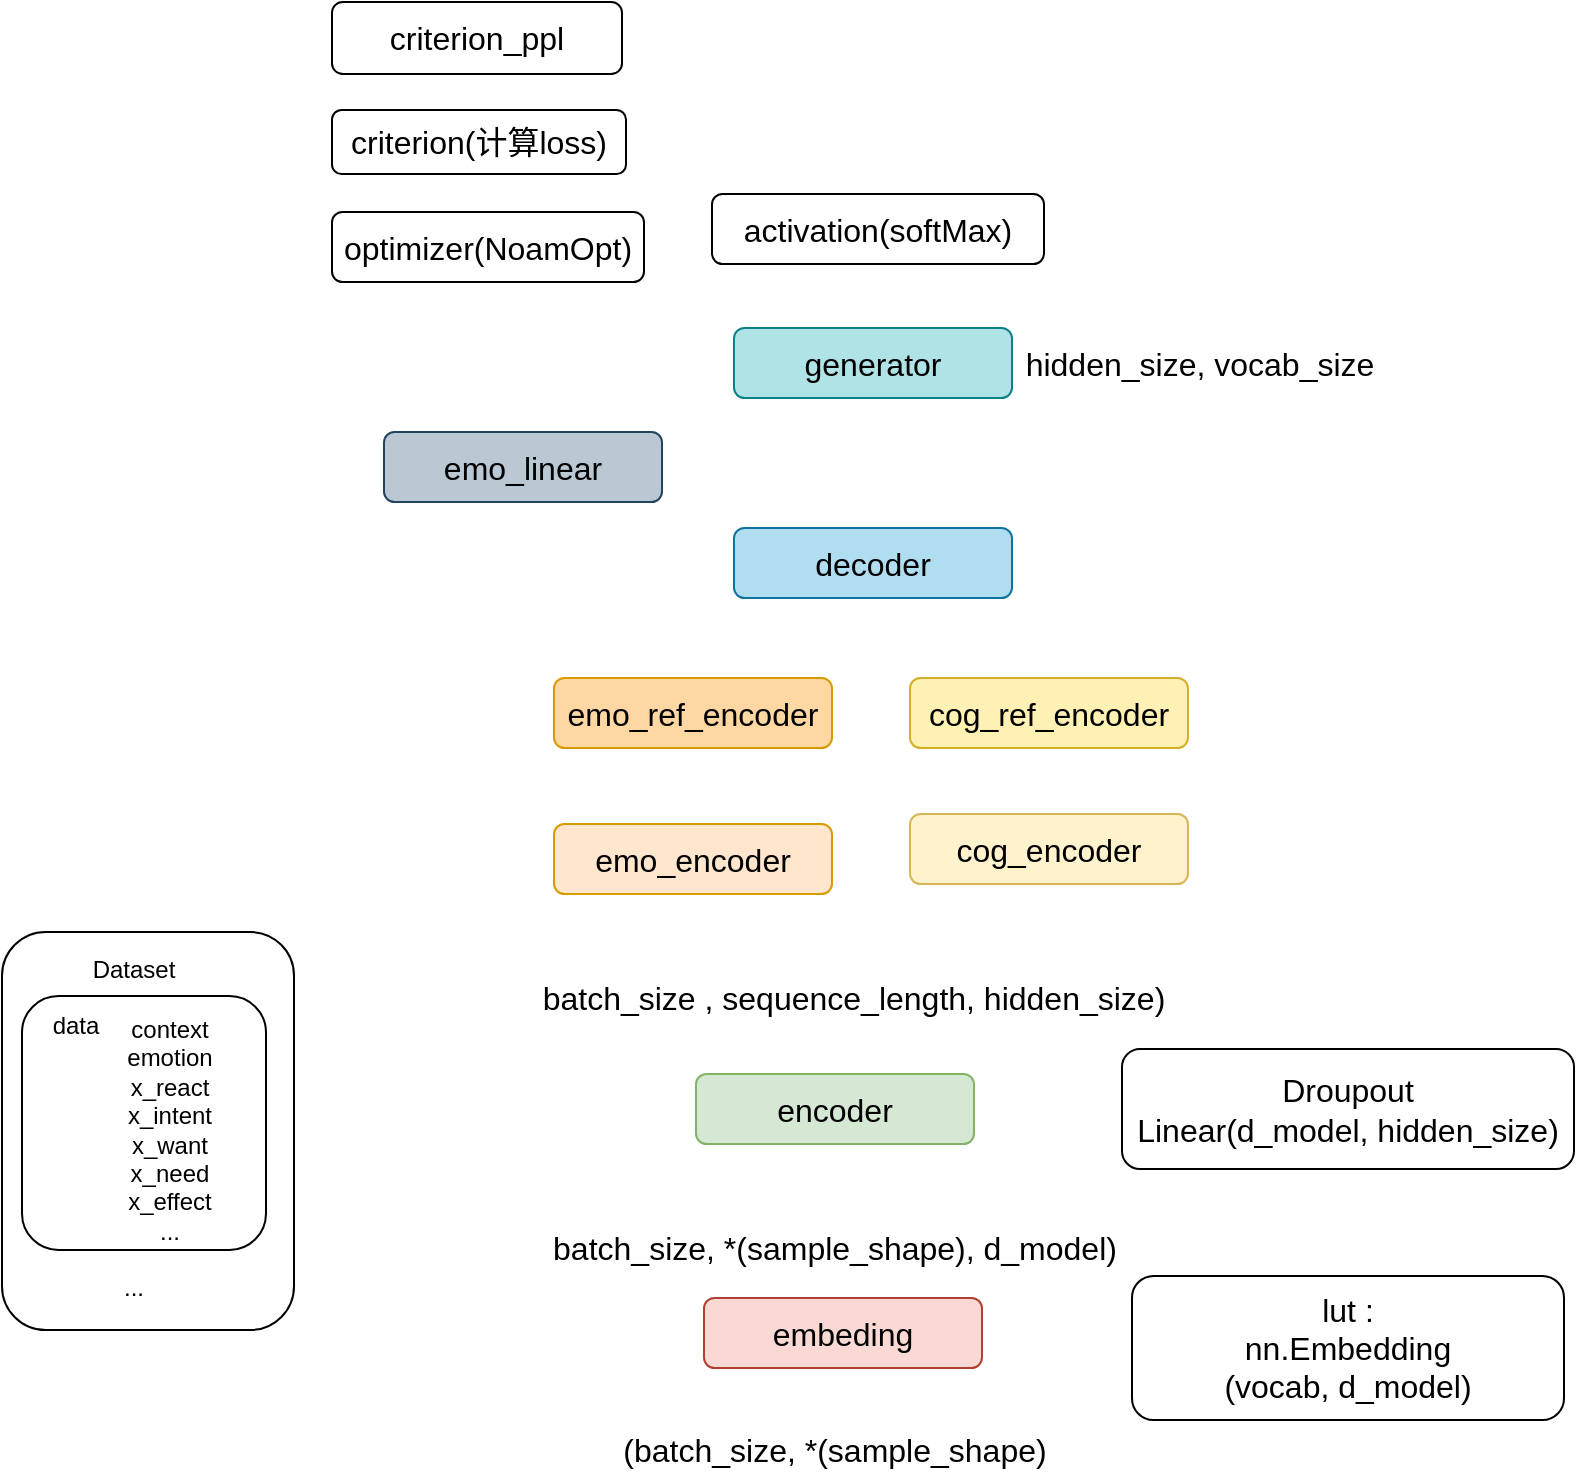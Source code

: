 <mxfile version="24.3.0" type="github">
  <diagram name="第 1 页" id="ihWGKwlDa6VRTUdzQJky">
    <mxGraphModel dx="1826" dy="1322" grid="0" gridSize="10" guides="1" tooltips="1" connect="1" arrows="1" fold="1" page="0" pageScale="1" pageWidth="827" pageHeight="1169" math="0" shadow="0">
      <root>
        <mxCell id="0" />
        <mxCell id="1" parent="0" />
        <mxCell id="0dc50Q2low9ilCVPcxdN-1" value="embeding" style="rounded=1;whiteSpace=wrap;html=1;fontSize=16;fillColor=#fad9d5;strokeColor=#ae4132;" parent="1" vertex="1">
          <mxGeometry x="-107" y="163" width="139" height="35" as="geometry" />
        </mxCell>
        <mxCell id="0dc50Q2low9ilCVPcxdN-2" value="encoder" style="rounded=1;whiteSpace=wrap;html=1;fontSize=16;fillColor=#d5e8d4;strokeColor=#82b366;" parent="1" vertex="1">
          <mxGeometry x="-111" y="51" width="139" height="35" as="geometry" />
        </mxCell>
        <mxCell id="0dc50Q2low9ilCVPcxdN-3" value="emo_encoder" style="rounded=1;whiteSpace=wrap;html=1;fontSize=16;fillColor=#ffe6cc;strokeColor=#d79b00;" parent="1" vertex="1">
          <mxGeometry x="-182" y="-74" width="139" height="35" as="geometry" />
        </mxCell>
        <mxCell id="0dc50Q2low9ilCVPcxdN-4" value="cog_encoder" style="rounded=1;whiteSpace=wrap;html=1;fontSize=16;fillColor=#fff2cc;strokeColor=#d6b656;" parent="1" vertex="1">
          <mxGeometry x="-4" y="-79" width="139" height="35" as="geometry" />
        </mxCell>
        <mxCell id="0dc50Q2low9ilCVPcxdN-5" value="emo_ref_encoder" style="rounded=1;whiteSpace=wrap;html=1;fontSize=16;fillColor=#FFD7A3;strokeColor=#d79b00;" parent="1" vertex="1">
          <mxGeometry x="-182" y="-147" width="139" height="35" as="geometry" />
        </mxCell>
        <mxCell id="0dc50Q2low9ilCVPcxdN-6" value="cog_ref_encoder" style="rounded=1;whiteSpace=wrap;html=1;fontSize=16;fillColor=#FFF0B3;strokeColor=#D6AE29;" parent="1" vertex="1">
          <mxGeometry x="-4" y="-147" width="139" height="35" as="geometry" />
        </mxCell>
        <mxCell id="0dc50Q2low9ilCVPcxdN-7" value="decoder" style="rounded=1;whiteSpace=wrap;html=1;fontSize=16;fillColor=#b1ddf0;strokeColor=#10739e;" parent="1" vertex="1">
          <mxGeometry x="-92" y="-222" width="139" height="35" as="geometry" />
        </mxCell>
        <mxCell id="0dc50Q2low9ilCVPcxdN-8" value="emo_linear" style="rounded=1;whiteSpace=wrap;html=1;fontSize=16;fillColor=#bac8d3;strokeColor=#23445d;" parent="1" vertex="1">
          <mxGeometry x="-267" y="-270" width="139" height="35" as="geometry" />
        </mxCell>
        <mxCell id="0dc50Q2low9ilCVPcxdN-9" value="generator" style="rounded=1;whiteSpace=wrap;html=1;fontSize=16;fillColor=#b0e3e6;strokeColor=#0e8088;" parent="1" vertex="1">
          <mxGeometry x="-92" y="-322" width="139" height="35" as="geometry" />
        </mxCell>
        <mxCell id="0dc50Q2low9ilCVPcxdN-10" value="activation(softMax)" style="rounded=1;whiteSpace=wrap;html=1;fontSize=16;" parent="1" vertex="1">
          <mxGeometry x="-103" y="-389" width="166" height="35" as="geometry" />
        </mxCell>
        <mxCell id="0dc50Q2low9ilCVPcxdN-11" value="criterion(计算loss)" style="rounded=1;whiteSpace=wrap;html=1;fontSize=16;" parent="1" vertex="1">
          <mxGeometry x="-293" y="-431" width="147" height="32" as="geometry" />
        </mxCell>
        <mxCell id="0dc50Q2low9ilCVPcxdN-12" value="optimizer(NoamOpt)" style="rounded=1;whiteSpace=wrap;html=1;fontSize=16;" parent="1" vertex="1">
          <mxGeometry x="-293" y="-380" width="156" height="35" as="geometry" />
        </mxCell>
        <mxCell id="0dc50Q2low9ilCVPcxdN-13" value="criterion_ppl" style="rounded=1;whiteSpace=wrap;html=1;fontSize=16;" parent="1" vertex="1">
          <mxGeometry x="-293" y="-485" width="145" height="36" as="geometry" />
        </mxCell>
        <mxCell id="0dc50Q2low9ilCVPcxdN-15" value="lut :&lt;br&gt;nn.Embedding&lt;br&gt;(vocab, d_model)" style="rounded=1;whiteSpace=wrap;html=1;fontSize=16;" parent="1" vertex="1">
          <mxGeometry x="107" y="152" width="216" height="72" as="geometry" />
        </mxCell>
        <mxCell id="0dc50Q2low9ilCVPcxdN-16" value="(batch_size, *(sample_shape)" style="text;html=1;strokeColor=none;fillColor=none;align=center;verticalAlign=middle;whiteSpace=wrap;rounded=0;fontSize=16;" parent="1" vertex="1">
          <mxGeometry x="-169" y="224" width="255" height="30" as="geometry" />
        </mxCell>
        <mxCell id="0dc50Q2low9ilCVPcxdN-17" value="batch_size, *(sample_shape), d_model)" style="text;html=1;strokeColor=none;fillColor=none;align=center;verticalAlign=middle;whiteSpace=wrap;rounded=0;fontSize=16;" parent="1" vertex="1">
          <mxGeometry x="-199" y="123" width="315" height="30" as="geometry" />
        </mxCell>
        <mxCell id="0dc50Q2low9ilCVPcxdN-19" value="batch_size , sequence_length, hidden_size)" style="text;html=1;strokeColor=none;fillColor=none;align=center;verticalAlign=middle;whiteSpace=wrap;rounded=0;fontSize=16;" parent="1" vertex="1">
          <mxGeometry x="-205" y="-2" width="346" height="30" as="geometry" />
        </mxCell>
        <mxCell id="0dc50Q2low9ilCVPcxdN-20" value="Droupout&lt;br&gt;Linear(d_model, hidden_size)" style="rounded=1;whiteSpace=wrap;html=1;fontSize=16;" parent="1" vertex="1">
          <mxGeometry x="102" y="38.5" width="226" height="60" as="geometry" />
        </mxCell>
        <mxCell id="0dc50Q2low9ilCVPcxdN-22" value="hidden_size, vocab_size" style="text;html=1;strokeColor=none;fillColor=none;align=center;verticalAlign=middle;whiteSpace=wrap;rounded=0;fontSize=16;" parent="1" vertex="1">
          <mxGeometry x="43" y="-319.5" width="196" height="30" as="geometry" />
        </mxCell>
        <mxCell id="vyakYCnFhYqPccGNIClh-1" value="" style="rounded=1;whiteSpace=wrap;html=1;" vertex="1" parent="1">
          <mxGeometry x="-458" y="-20" width="146" height="199" as="geometry" />
        </mxCell>
        <mxCell id="vyakYCnFhYqPccGNIClh-2" value="Dataset&lt;div&gt;&lt;br&gt;&lt;/div&gt;" style="text;html=1;align=center;verticalAlign=middle;whiteSpace=wrap;rounded=0;" vertex="1" parent="1">
          <mxGeometry x="-422" y="-9" width="60" height="30" as="geometry" />
        </mxCell>
        <mxCell id="vyakYCnFhYqPccGNIClh-3" value="" style="rounded=1;whiteSpace=wrap;html=1;" vertex="1" parent="1">
          <mxGeometry x="-448" y="12" width="122" height="127" as="geometry" />
        </mxCell>
        <mxCell id="vyakYCnFhYqPccGNIClh-4" value="data" style="text;html=1;align=center;verticalAlign=middle;whiteSpace=wrap;rounded=0;" vertex="1" parent="1">
          <mxGeometry x="-451" y="12" width="60" height="30" as="geometry" />
        </mxCell>
        <mxCell id="vyakYCnFhYqPccGNIClh-5" value="context&lt;div&gt;emotion&lt;/div&gt;&lt;div&gt;x_react&lt;/div&gt;&lt;div&gt;x_intent&lt;/div&gt;&lt;div&gt;x_want&lt;/div&gt;&lt;div&gt;x_need&lt;/div&gt;&lt;div&gt;x_effect&lt;/div&gt;&lt;div&gt;...&lt;/div&gt;" style="text;html=1;align=center;verticalAlign=middle;whiteSpace=wrap;rounded=0;" vertex="1" parent="1">
          <mxGeometry x="-451" y="19" width="154" height="120" as="geometry" />
        </mxCell>
        <mxCell id="vyakYCnFhYqPccGNIClh-6" value="..." style="text;html=1;align=center;verticalAlign=middle;whiteSpace=wrap;rounded=0;" vertex="1" parent="1">
          <mxGeometry x="-422" y="143" width="60" height="30" as="geometry" />
        </mxCell>
      </root>
    </mxGraphModel>
  </diagram>
</mxfile>
